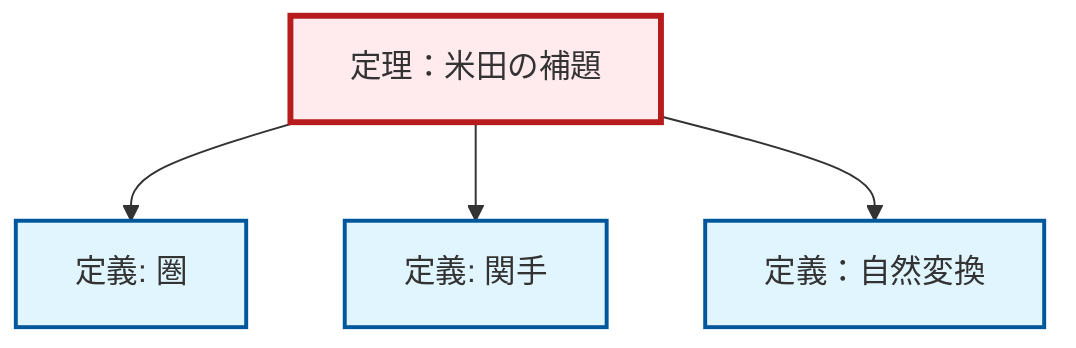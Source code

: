 graph TD
    classDef definition fill:#e1f5fe,stroke:#01579b,stroke-width:2px
    classDef theorem fill:#f3e5f5,stroke:#4a148c,stroke-width:2px
    classDef axiom fill:#fff3e0,stroke:#e65100,stroke-width:2px
    classDef example fill:#e8f5e9,stroke:#1b5e20,stroke-width:2px
    classDef current fill:#ffebee,stroke:#b71c1c,stroke-width:3px
    def-functor["定義: 関手"]:::definition
    def-category["定義: 圏"]:::definition
    def-natural-transformation["定義：自然変換"]:::definition
    thm-yoneda["定理：米田の補題"]:::theorem
    thm-yoneda --> def-category
    thm-yoneda --> def-functor
    thm-yoneda --> def-natural-transformation
    class thm-yoneda current